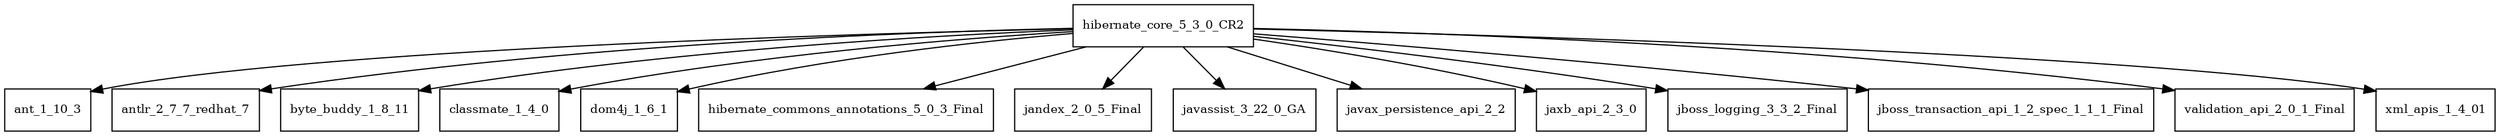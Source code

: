 digraph hibernate_core_5_3_0_CR2_dependencies {
  node [shape = box, fontsize=10.0];
  hibernate_core_5_3_0_CR2 -> ant_1_10_3;
  hibernate_core_5_3_0_CR2 -> antlr_2_7_7_redhat_7;
  hibernate_core_5_3_0_CR2 -> byte_buddy_1_8_11;
  hibernate_core_5_3_0_CR2 -> classmate_1_4_0;
  hibernate_core_5_3_0_CR2 -> dom4j_1_6_1;
  hibernate_core_5_3_0_CR2 -> hibernate_commons_annotations_5_0_3_Final;
  hibernate_core_5_3_0_CR2 -> jandex_2_0_5_Final;
  hibernate_core_5_3_0_CR2 -> javassist_3_22_0_GA;
  hibernate_core_5_3_0_CR2 -> javax_persistence_api_2_2;
  hibernate_core_5_3_0_CR2 -> jaxb_api_2_3_0;
  hibernate_core_5_3_0_CR2 -> jboss_logging_3_3_2_Final;
  hibernate_core_5_3_0_CR2 -> jboss_transaction_api_1_2_spec_1_1_1_Final;
  hibernate_core_5_3_0_CR2 -> validation_api_2_0_1_Final;
  hibernate_core_5_3_0_CR2 -> xml_apis_1_4_01;
}
